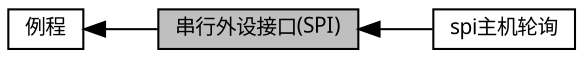 digraph "串行外设接口(SPI)"
{
  edge [fontname="黑体",fontsize="10",labelfontname="黑体",labelfontsize="10"];
  node [fontname="黑体",fontsize="10",shape=record];
  rankdir=LR;
  Node0 [label="串行外设接口(SPI)",height=0.2,width=0.4,color="black", fillcolor="grey75", style="filled", fontcolor="black"];
  Node2 [label="spi主机轮询",height=0.2,width=0.4,color="black", fillcolor="white", style="filled",URL="$group__demo__if__spi__master__polling.html"];
  Node1 [label="例程",height=0.2,width=0.4,color="black", fillcolor="white", style="filled",URL="$group__mwv__service__demo__device.html",tooltip="提供外设使用例程，例如SPI、I2C，UART "];
  Node1->Node0 [shape=plaintext, dir="back", style="solid"];
  Node0->Node2 [shape=plaintext, dir="back", style="solid"];
}
